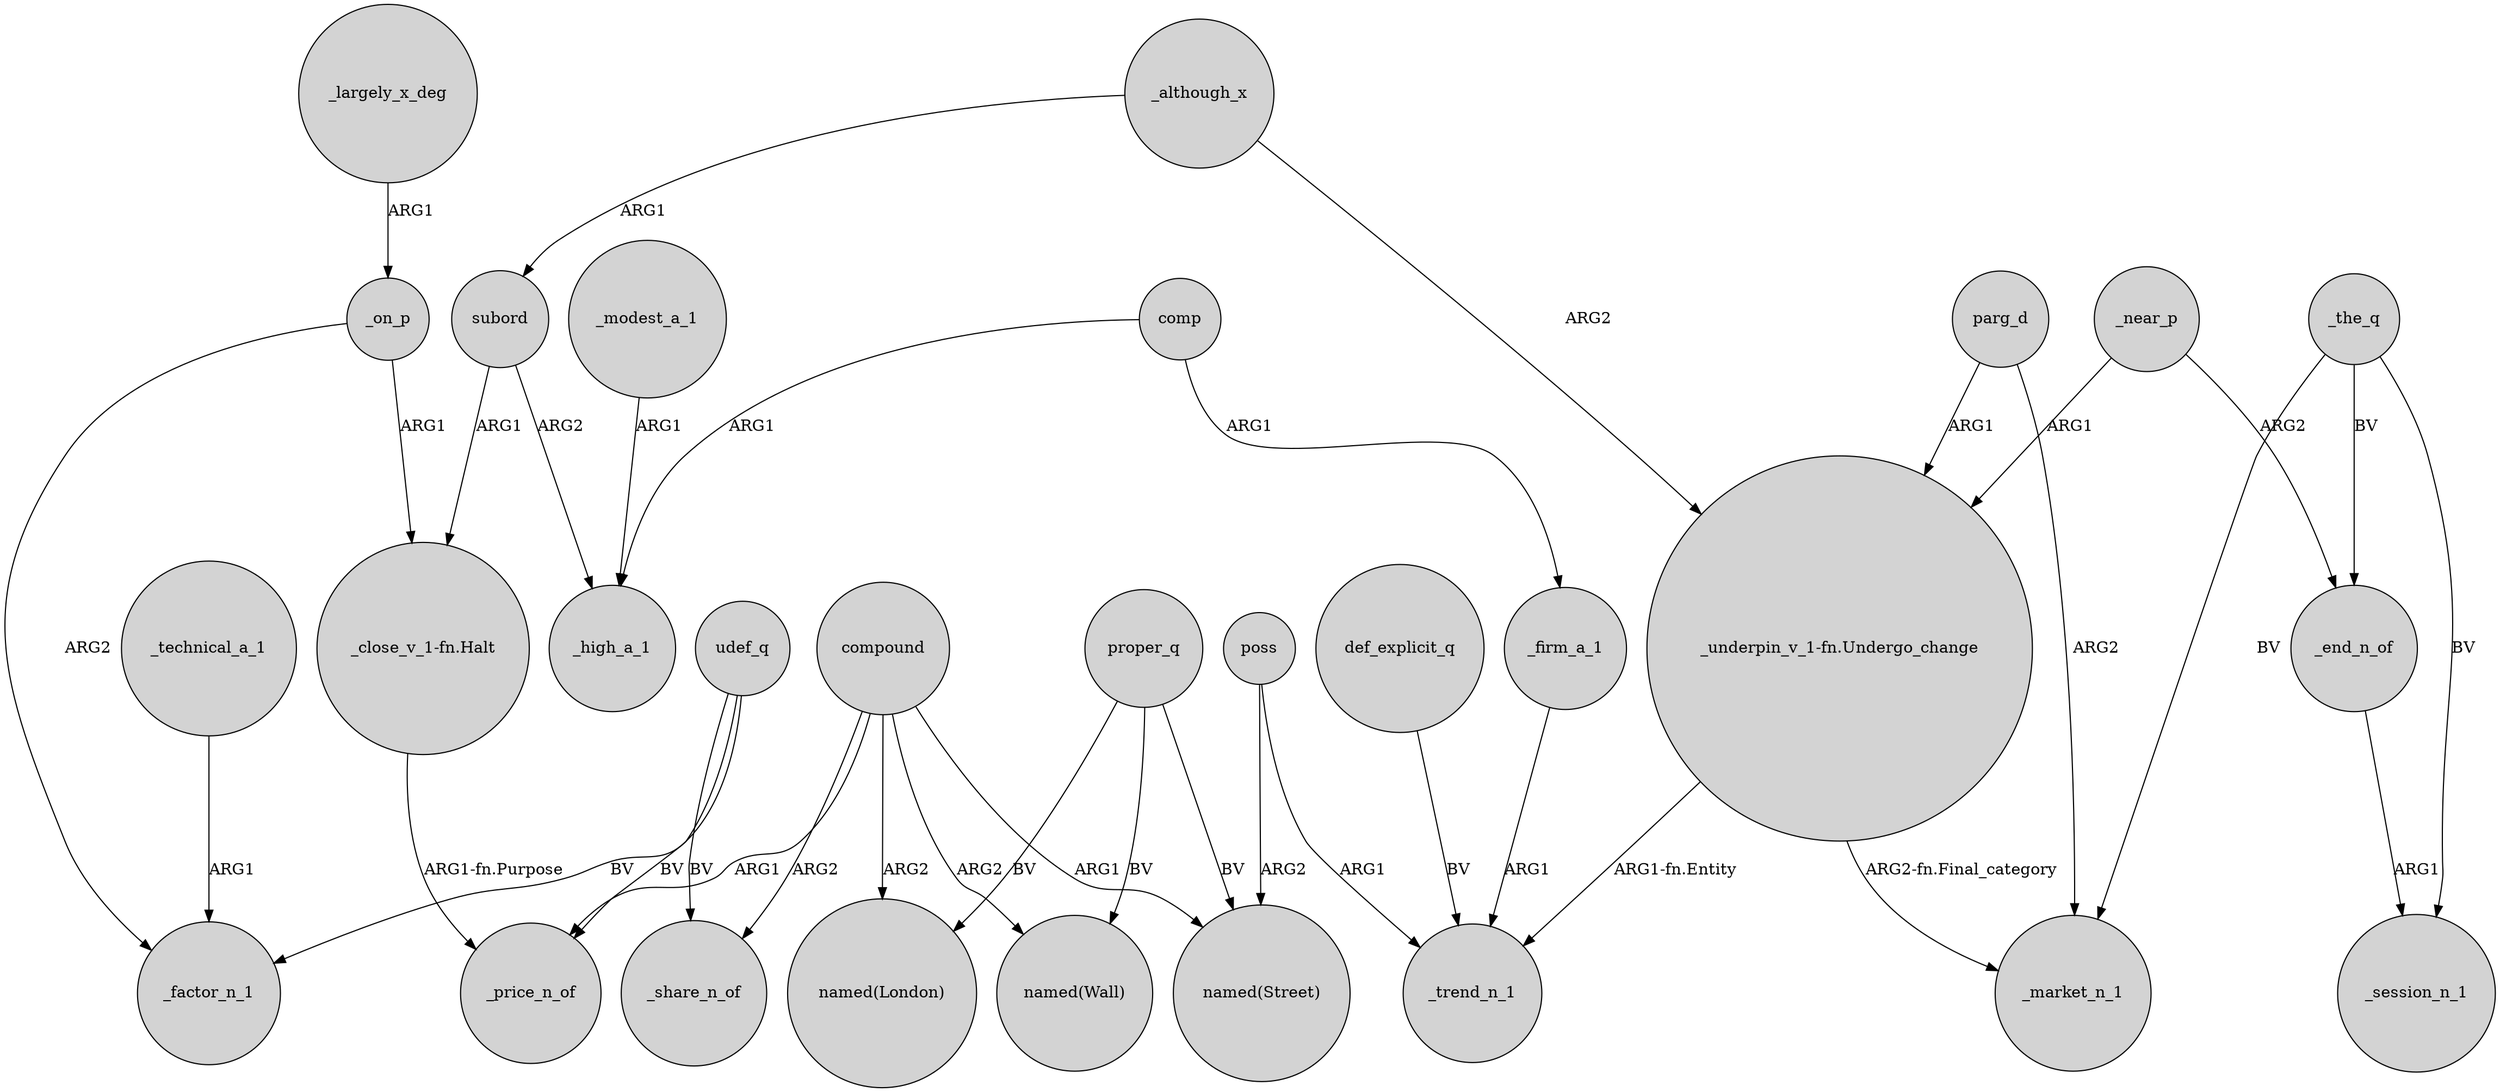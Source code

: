 digraph {
	node [shape=circle style=filled]
	_modest_a_1 -> _high_a_1 [label=ARG1]
	poss -> _trend_n_1 [label=ARG1]
	_the_q -> _session_n_1 [label=BV]
	udef_q -> _price_n_of [label=BV]
	compound -> "named(London)" [label=ARG2]
	_on_p -> "_close_v_1-fn.Halt" [label=ARG1]
	subord -> "_close_v_1-fn.Halt" [label=ARG1]
	"_underpin_v_1-fn.Undergo_change" -> _trend_n_1 [label="ARG1-fn.Entity"]
	_near_p -> "_underpin_v_1-fn.Undergo_change" [label=ARG1]
	_largely_x_deg -> _on_p [label=ARG1]
	_the_q -> _market_n_1 [label=BV]
	_near_p -> _end_n_of [label=ARG2]
	compound -> "named(Wall)" [label=ARG2]
	_on_p -> _factor_n_1 [label=ARG2]
	_although_x -> subord [label=ARG1]
	"_underpin_v_1-fn.Undergo_change" -> _market_n_1 [label="ARG2-fn.Final_category"]
	parg_d -> _market_n_1 [label=ARG2]
	compound -> "named(Street)" [label=ARG1]
	subord -> _high_a_1 [label=ARG2]
	comp -> _high_a_1 [label=ARG1]
	udef_q -> _share_n_of [label=BV]
	udef_q -> _factor_n_1 [label=BV]
	poss -> "named(Street)" [label=ARG2]
	parg_d -> "_underpin_v_1-fn.Undergo_change" [label=ARG1]
	compound -> _share_n_of [label=ARG2]
	proper_q -> "named(Wall)" [label=BV]
	comp -> _firm_a_1 [label=ARG1]
	_end_n_of -> _session_n_1 [label=ARG1]
	proper_q -> "named(London)" [label=BV]
	_although_x -> "_underpin_v_1-fn.Undergo_change" [label=ARG2]
	_firm_a_1 -> _trend_n_1 [label=ARG1]
	def_explicit_q -> _trend_n_1 [label=BV]
	proper_q -> "named(Street)" [label=BV]
	"_close_v_1-fn.Halt" -> _price_n_of [label="ARG1-fn.Purpose"]
	compound -> _price_n_of [label=ARG1]
	_technical_a_1 -> _factor_n_1 [label=ARG1]
	_the_q -> _end_n_of [label=BV]
}
